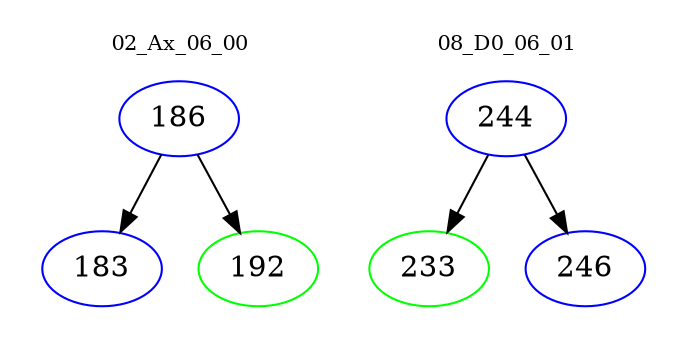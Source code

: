 digraph{
subgraph cluster_0 {
color = white
label = "02_Ax_06_00";
fontsize=10;
T0_186 [label="186", color="blue"]
T0_186 -> T0_183 [color="black"]
T0_183 [label="183", color="blue"]
T0_186 -> T0_192 [color="black"]
T0_192 [label="192", color="green"]
}
subgraph cluster_1 {
color = white
label = "08_D0_06_01";
fontsize=10;
T1_244 [label="244", color="blue"]
T1_244 -> T1_233 [color="black"]
T1_233 [label="233", color="green"]
T1_244 -> T1_246 [color="black"]
T1_246 [label="246", color="blue"]
}
}
